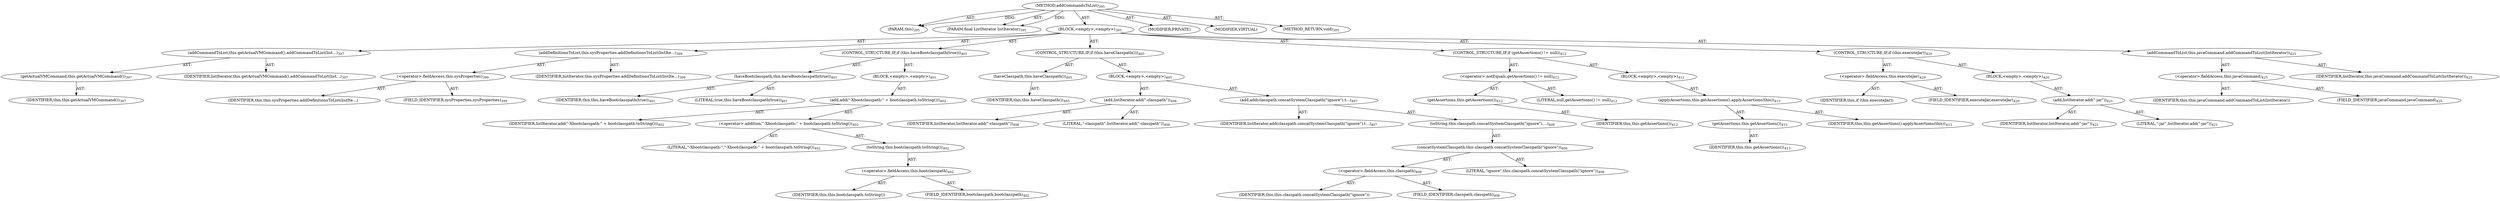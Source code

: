 digraph "addCommandsToList" {  
"111669149722" [label = <(METHOD,addCommandsToList)<SUB>395</SUB>> ]
"115964116998" [label = <(PARAM,this)<SUB>395</SUB>> ]
"115964117036" [label = <(PARAM,final ListIterator listIterator)<SUB>395</SUB>> ]
"25769803824" [label = <(BLOCK,&lt;empty&gt;,&lt;empty&gt;)<SUB>395</SUB>> ]
"30064771275" [label = <(addCommandToList,this.getActualVMCommand().addCommandToList(list...)<SUB>397</SUB>> ]
"30064771276" [label = <(getActualVMCommand,this.getActualVMCommand())<SUB>397</SUB>> ]
"68719476742" [label = <(IDENTIFIER,this,this.getActualVMCommand())<SUB>397</SUB>> ]
"68719476905" [label = <(IDENTIFIER,listIterator,this.getActualVMCommand().addCommandToList(list...)<SUB>397</SUB>> ]
"30064771277" [label = <(addDefinitionsToList,this.sysProperties.addDefinitionsToList(listIte...)<SUB>399</SUB>> ]
"30064771278" [label = <(&lt;operator&gt;.fieldAccess,this.sysProperties)<SUB>399</SUB>> ]
"68719476906" [label = <(IDENTIFIER,this,this.sysProperties.addDefinitionsToList(listIte...)> ]
"55834574899" [label = <(FIELD_IDENTIFIER,sysProperties,sysProperties)<SUB>399</SUB>> ]
"68719476907" [label = <(IDENTIFIER,listIterator,this.sysProperties.addDefinitionsToList(listIte...)<SUB>399</SUB>> ]
"47244640275" [label = <(CONTROL_STRUCTURE,IF,if (this.haveBootclasspath(true)))<SUB>401</SUB>> ]
"30064771279" [label = <(haveBootclasspath,this.haveBootclasspath(true))<SUB>401</SUB>> ]
"68719476743" [label = <(IDENTIFIER,this,this.haveBootclasspath(true))<SUB>401</SUB>> ]
"90194313244" [label = <(LITERAL,true,this.haveBootclasspath(true))<SUB>401</SUB>> ]
"25769803825" [label = <(BLOCK,&lt;empty&gt;,&lt;empty&gt;)<SUB>401</SUB>> ]
"30064771280" [label = <(add,add(&quot;-Xbootclasspath:&quot; + bootclasspath.toString()))<SUB>402</SUB>> ]
"68719476908" [label = <(IDENTIFIER,listIterator,add(&quot;-Xbootclasspath:&quot; + bootclasspath.toString()))<SUB>402</SUB>> ]
"30064771281" [label = <(&lt;operator&gt;.addition,&quot;-Xbootclasspath:&quot; + bootclasspath.toString())<SUB>402</SUB>> ]
"90194313245" [label = <(LITERAL,&quot;-Xbootclasspath:&quot;,&quot;-Xbootclasspath:&quot; + bootclasspath.toString())<SUB>402</SUB>> ]
"30064771282" [label = <(toString,this.bootclasspath.toString())<SUB>402</SUB>> ]
"30064771283" [label = <(&lt;operator&gt;.fieldAccess,this.bootclasspath)<SUB>402</SUB>> ]
"68719476909" [label = <(IDENTIFIER,this,this.bootclasspath.toString())> ]
"55834574900" [label = <(FIELD_IDENTIFIER,bootclasspath,bootclasspath)<SUB>402</SUB>> ]
"47244640276" [label = <(CONTROL_STRUCTURE,IF,if (this.haveClasspath()))<SUB>405</SUB>> ]
"30064771284" [label = <(haveClasspath,this.haveClasspath())<SUB>405</SUB>> ]
"68719476744" [label = <(IDENTIFIER,this,this.haveClasspath())<SUB>405</SUB>> ]
"25769803826" [label = <(BLOCK,&lt;empty&gt;,&lt;empty&gt;)<SUB>405</SUB>> ]
"30064771285" [label = <(add,listIterator.add(&quot;-classpath&quot;))<SUB>406</SUB>> ]
"68719476910" [label = <(IDENTIFIER,listIterator,listIterator.add(&quot;-classpath&quot;))<SUB>406</SUB>> ]
"90194313246" [label = <(LITERAL,&quot;-classpath&quot;,listIterator.add(&quot;-classpath&quot;))<SUB>406</SUB>> ]
"30064771286" [label = <(add,add(classpath.concatSystemClasspath(&quot;ignore&quot;).t...)<SUB>407</SUB>> ]
"68719476911" [label = <(IDENTIFIER,listIterator,add(classpath.concatSystemClasspath(&quot;ignore&quot;).t...)<SUB>407</SUB>> ]
"30064771287" [label = <(toString,this.classpath.concatSystemClasspath(&quot;ignore&quot;)....)<SUB>408</SUB>> ]
"30064771288" [label = <(concatSystemClasspath,this.classpath.concatSystemClasspath(&quot;ignore&quot;))<SUB>408</SUB>> ]
"30064771289" [label = <(&lt;operator&gt;.fieldAccess,this.classpath)<SUB>408</SUB>> ]
"68719476912" [label = <(IDENTIFIER,this,this.classpath.concatSystemClasspath(&quot;ignore&quot;))> ]
"55834574901" [label = <(FIELD_IDENTIFIER,classpath,classpath)<SUB>408</SUB>> ]
"90194313247" [label = <(LITERAL,&quot;ignore&quot;,this.classpath.concatSystemClasspath(&quot;ignore&quot;))<SUB>408</SUB>> ]
"47244640277" [label = <(CONTROL_STRUCTURE,IF,if (getAssertions() != null))<SUB>412</SUB>> ]
"30064771290" [label = <(&lt;operator&gt;.notEquals,getAssertions() != null)<SUB>412</SUB>> ]
"30064771291" [label = <(getAssertions,this.getAssertions())<SUB>412</SUB>> ]
"68719476745" [label = <(IDENTIFIER,this,this.getAssertions())<SUB>412</SUB>> ]
"90194313248" [label = <(LITERAL,null,getAssertions() != null)<SUB>412</SUB>> ]
"25769803827" [label = <(BLOCK,&lt;empty&gt;,&lt;empty&gt;)<SUB>412</SUB>> ]
"30064771292" [label = <(applyAssertions,this.getAssertions().applyAssertions(this))<SUB>413</SUB>> ]
"30064771293" [label = <(getAssertions,this.getAssertions())<SUB>413</SUB>> ]
"68719476747" [label = <(IDENTIFIER,this,this.getAssertions())<SUB>413</SUB>> ]
"68719476746" [label = <(IDENTIFIER,this,this.getAssertions().applyAssertions(this))<SUB>413</SUB>> ]
"47244640278" [label = <(CONTROL_STRUCTURE,IF,if (this.executeJar))<SUB>420</SUB>> ]
"30064771294" [label = <(&lt;operator&gt;.fieldAccess,this.executeJar)<SUB>420</SUB>> ]
"68719476913" [label = <(IDENTIFIER,this,if (this.executeJar))> ]
"55834574902" [label = <(FIELD_IDENTIFIER,executeJar,executeJar)<SUB>420</SUB>> ]
"25769803828" [label = <(BLOCK,&lt;empty&gt;,&lt;empty&gt;)<SUB>420</SUB>> ]
"30064771295" [label = <(add,listIterator.add(&quot;-jar&quot;))<SUB>421</SUB>> ]
"68719476914" [label = <(IDENTIFIER,listIterator,listIterator.add(&quot;-jar&quot;))<SUB>421</SUB>> ]
"90194313249" [label = <(LITERAL,&quot;-jar&quot;,listIterator.add(&quot;-jar&quot;))<SUB>421</SUB>> ]
"30064771296" [label = <(addCommandToList,this.javaCommand.addCommandToList(listIterator))<SUB>425</SUB>> ]
"30064771297" [label = <(&lt;operator&gt;.fieldAccess,this.javaCommand)<SUB>425</SUB>> ]
"68719476915" [label = <(IDENTIFIER,this,this.javaCommand.addCommandToList(listIterator))> ]
"55834574903" [label = <(FIELD_IDENTIFIER,javaCommand,javaCommand)<SUB>425</SUB>> ]
"68719476916" [label = <(IDENTIFIER,listIterator,this.javaCommand.addCommandToList(listIterator))<SUB>425</SUB>> ]
"133143986239" [label = <(MODIFIER,PRIVATE)> ]
"133143986240" [label = <(MODIFIER,VIRTUAL)> ]
"128849018906" [label = <(METHOD_RETURN,void)<SUB>395</SUB>> ]
  "111669149722" -> "115964116998"  [ label = "AST: "] 
  "111669149722" -> "115964117036"  [ label = "AST: "] 
  "111669149722" -> "25769803824"  [ label = "AST: "] 
  "111669149722" -> "133143986239"  [ label = "AST: "] 
  "111669149722" -> "133143986240"  [ label = "AST: "] 
  "111669149722" -> "128849018906"  [ label = "AST: "] 
  "25769803824" -> "30064771275"  [ label = "AST: "] 
  "25769803824" -> "30064771277"  [ label = "AST: "] 
  "25769803824" -> "47244640275"  [ label = "AST: "] 
  "25769803824" -> "47244640276"  [ label = "AST: "] 
  "25769803824" -> "47244640277"  [ label = "AST: "] 
  "25769803824" -> "47244640278"  [ label = "AST: "] 
  "25769803824" -> "30064771296"  [ label = "AST: "] 
  "30064771275" -> "30064771276"  [ label = "AST: "] 
  "30064771275" -> "68719476905"  [ label = "AST: "] 
  "30064771276" -> "68719476742"  [ label = "AST: "] 
  "30064771277" -> "30064771278"  [ label = "AST: "] 
  "30064771277" -> "68719476907"  [ label = "AST: "] 
  "30064771278" -> "68719476906"  [ label = "AST: "] 
  "30064771278" -> "55834574899"  [ label = "AST: "] 
  "47244640275" -> "30064771279"  [ label = "AST: "] 
  "47244640275" -> "25769803825"  [ label = "AST: "] 
  "30064771279" -> "68719476743"  [ label = "AST: "] 
  "30064771279" -> "90194313244"  [ label = "AST: "] 
  "25769803825" -> "30064771280"  [ label = "AST: "] 
  "30064771280" -> "68719476908"  [ label = "AST: "] 
  "30064771280" -> "30064771281"  [ label = "AST: "] 
  "30064771281" -> "90194313245"  [ label = "AST: "] 
  "30064771281" -> "30064771282"  [ label = "AST: "] 
  "30064771282" -> "30064771283"  [ label = "AST: "] 
  "30064771283" -> "68719476909"  [ label = "AST: "] 
  "30064771283" -> "55834574900"  [ label = "AST: "] 
  "47244640276" -> "30064771284"  [ label = "AST: "] 
  "47244640276" -> "25769803826"  [ label = "AST: "] 
  "30064771284" -> "68719476744"  [ label = "AST: "] 
  "25769803826" -> "30064771285"  [ label = "AST: "] 
  "25769803826" -> "30064771286"  [ label = "AST: "] 
  "30064771285" -> "68719476910"  [ label = "AST: "] 
  "30064771285" -> "90194313246"  [ label = "AST: "] 
  "30064771286" -> "68719476911"  [ label = "AST: "] 
  "30064771286" -> "30064771287"  [ label = "AST: "] 
  "30064771287" -> "30064771288"  [ label = "AST: "] 
  "30064771288" -> "30064771289"  [ label = "AST: "] 
  "30064771288" -> "90194313247"  [ label = "AST: "] 
  "30064771289" -> "68719476912"  [ label = "AST: "] 
  "30064771289" -> "55834574901"  [ label = "AST: "] 
  "47244640277" -> "30064771290"  [ label = "AST: "] 
  "47244640277" -> "25769803827"  [ label = "AST: "] 
  "30064771290" -> "30064771291"  [ label = "AST: "] 
  "30064771290" -> "90194313248"  [ label = "AST: "] 
  "30064771291" -> "68719476745"  [ label = "AST: "] 
  "25769803827" -> "30064771292"  [ label = "AST: "] 
  "30064771292" -> "30064771293"  [ label = "AST: "] 
  "30064771292" -> "68719476746"  [ label = "AST: "] 
  "30064771293" -> "68719476747"  [ label = "AST: "] 
  "47244640278" -> "30064771294"  [ label = "AST: "] 
  "47244640278" -> "25769803828"  [ label = "AST: "] 
  "30064771294" -> "68719476913"  [ label = "AST: "] 
  "30064771294" -> "55834574902"  [ label = "AST: "] 
  "25769803828" -> "30064771295"  [ label = "AST: "] 
  "30064771295" -> "68719476914"  [ label = "AST: "] 
  "30064771295" -> "90194313249"  [ label = "AST: "] 
  "30064771296" -> "30064771297"  [ label = "AST: "] 
  "30064771296" -> "68719476916"  [ label = "AST: "] 
  "30064771297" -> "68719476915"  [ label = "AST: "] 
  "30064771297" -> "55834574903"  [ label = "AST: "] 
  "111669149722" -> "115964116998"  [ label = "DDG: "] 
  "111669149722" -> "115964117036"  [ label = "DDG: "] 
}
